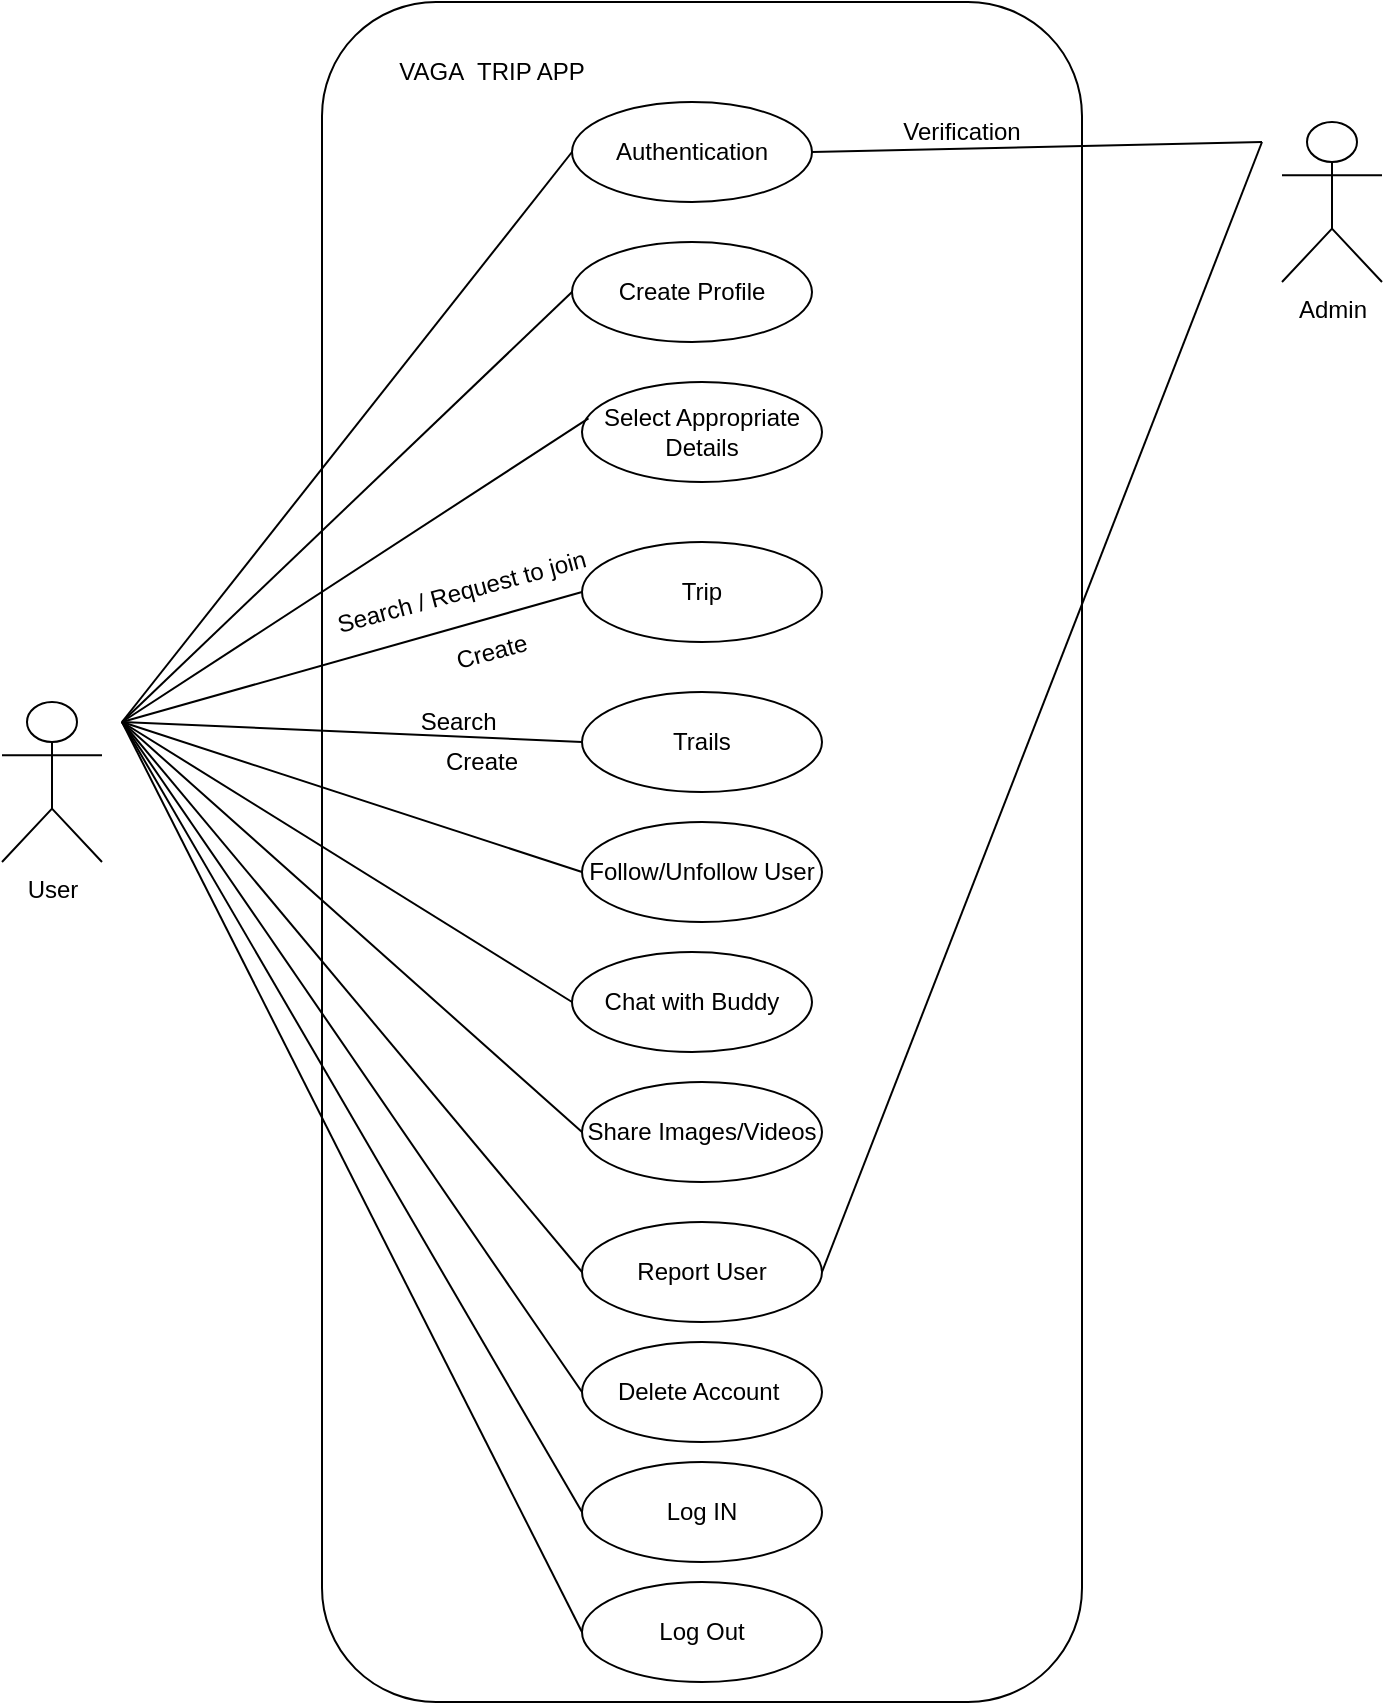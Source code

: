<mxfile version="21.2.0" type="device">
  <diagram name="Page-1" id="3r2UWCaxu2KROIC60uED">
    <mxGraphModel dx="1050" dy="515" grid="1" gridSize="10" guides="1" tooltips="1" connect="1" arrows="1" fold="1" page="1" pageScale="1" pageWidth="850" pageHeight="1100" math="0" shadow="0">
      <root>
        <mxCell id="0" />
        <mxCell id="1" parent="0" />
        <mxCell id="-eAwGdb72ULK-F6omRw_-13" value="" style="rounded=1;whiteSpace=wrap;html=1;direction=south;" vertex="1" parent="1">
          <mxGeometry x="240" y="50" width="380" height="850" as="geometry" />
        </mxCell>
        <mxCell id="-eAwGdb72ULK-F6omRw_-14" value="Authentication" style="ellipse;whiteSpace=wrap;html=1;" vertex="1" parent="1">
          <mxGeometry x="365" y="100" width="120" height="50" as="geometry" />
        </mxCell>
        <mxCell id="-eAwGdb72ULK-F6omRw_-15" value="Create Profile" style="ellipse;whiteSpace=wrap;html=1;" vertex="1" parent="1">
          <mxGeometry x="365" y="170" width="120" height="50" as="geometry" />
        </mxCell>
        <mxCell id="-eAwGdb72ULK-F6omRw_-16" value="Select Appropriate Details" style="ellipse;whiteSpace=wrap;html=1;" vertex="1" parent="1">
          <mxGeometry x="370" y="240" width="120" height="50" as="geometry" />
        </mxCell>
        <mxCell id="-eAwGdb72ULK-F6omRw_-17" value="Trip" style="ellipse;whiteSpace=wrap;html=1;" vertex="1" parent="1">
          <mxGeometry x="370" y="320" width="120" height="50" as="geometry" />
        </mxCell>
        <mxCell id="-eAwGdb72ULK-F6omRw_-18" value="Trails" style="ellipse;whiteSpace=wrap;html=1;" vertex="1" parent="1">
          <mxGeometry x="370" y="395" width="120" height="50" as="geometry" />
        </mxCell>
        <mxCell id="-eAwGdb72ULK-F6omRw_-20" value="Chat with Buddy" style="ellipse;whiteSpace=wrap;html=1;" vertex="1" parent="1">
          <mxGeometry x="365" y="525" width="120" height="50" as="geometry" />
        </mxCell>
        <mxCell id="-eAwGdb72ULK-F6omRw_-22" value="Share Images/Videos" style="ellipse;whiteSpace=wrap;html=1;" vertex="1" parent="1">
          <mxGeometry x="370" y="590" width="120" height="50" as="geometry" />
        </mxCell>
        <mxCell id="-eAwGdb72ULK-F6omRw_-24" value="Delete Account&amp;nbsp;" style="ellipse;whiteSpace=wrap;html=1;" vertex="1" parent="1">
          <mxGeometry x="370" y="720" width="120" height="50" as="geometry" />
        </mxCell>
        <mxCell id="-eAwGdb72ULK-F6omRw_-25" value="Log IN" style="ellipse;whiteSpace=wrap;html=1;" vertex="1" parent="1">
          <mxGeometry x="370" y="780" width="120" height="50" as="geometry" />
        </mxCell>
        <mxCell id="-eAwGdb72ULK-F6omRw_-26" value="Log Out" style="ellipse;whiteSpace=wrap;html=1;" vertex="1" parent="1">
          <mxGeometry x="370" y="840" width="120" height="50" as="geometry" />
        </mxCell>
        <mxCell id="-eAwGdb72ULK-F6omRw_-28" value="User" style="shape=umlActor;verticalLabelPosition=bottom;verticalAlign=top;html=1;outlineConnect=0;" vertex="1" parent="1">
          <mxGeometry x="80" y="400" width="50" height="80" as="geometry" />
        </mxCell>
        <mxCell id="-eAwGdb72ULK-F6omRw_-30" value="Admin" style="shape=umlActor;verticalLabelPosition=bottom;verticalAlign=top;html=1;outlineConnect=0;" vertex="1" parent="1">
          <mxGeometry x="720" y="110" width="50" height="80" as="geometry" />
        </mxCell>
        <mxCell id="-eAwGdb72ULK-F6omRw_-31" value="" style="endArrow=none;html=1;rounded=0;entryX=0;entryY=0.5;entryDx=0;entryDy=0;" edge="1" parent="1" target="-eAwGdb72ULK-F6omRw_-14">
          <mxGeometry width="50" height="50" relative="1" as="geometry">
            <mxPoint x="140" y="410" as="sourcePoint" />
            <mxPoint x="230" y="290" as="targetPoint" />
          </mxGeometry>
        </mxCell>
        <mxCell id="-eAwGdb72ULK-F6omRw_-32" value="" style="endArrow=none;html=1;rounded=0;entryX=0;entryY=0.5;entryDx=0;entryDy=0;" edge="1" parent="1" target="-eAwGdb72ULK-F6omRw_-15">
          <mxGeometry width="50" height="50" relative="1" as="geometry">
            <mxPoint x="140" y="410" as="sourcePoint" />
            <mxPoint x="360" y="200" as="targetPoint" />
          </mxGeometry>
        </mxCell>
        <mxCell id="-eAwGdb72ULK-F6omRw_-33" value="" style="endArrow=none;html=1;rounded=0;entryX=0;entryY=0.5;entryDx=0;entryDy=0;" edge="1" parent="1" target="-eAwGdb72ULK-F6omRw_-17">
          <mxGeometry width="50" height="50" relative="1" as="geometry">
            <mxPoint x="140" y="410" as="sourcePoint" />
            <mxPoint x="385" y="145" as="targetPoint" />
          </mxGeometry>
        </mxCell>
        <mxCell id="-eAwGdb72ULK-F6omRw_-34" value="" style="endArrow=none;html=1;rounded=0;entryX=0.027;entryY=0.364;entryDx=0;entryDy=0;entryPerimeter=0;" edge="1" parent="1" target="-eAwGdb72ULK-F6omRw_-16">
          <mxGeometry width="50" height="50" relative="1" as="geometry">
            <mxPoint x="140" y="410" as="sourcePoint" />
            <mxPoint x="395" y="155" as="targetPoint" />
          </mxGeometry>
        </mxCell>
        <mxCell id="-eAwGdb72ULK-F6omRw_-35" value="" style="endArrow=none;html=1;rounded=0;entryX=0;entryY=0.5;entryDx=0;entryDy=0;" edge="1" parent="1" target="-eAwGdb72ULK-F6omRw_-18">
          <mxGeometry width="50" height="50" relative="1" as="geometry">
            <mxPoint x="140" y="410" as="sourcePoint" />
            <mxPoint x="405" y="165" as="targetPoint" />
          </mxGeometry>
        </mxCell>
        <mxCell id="-eAwGdb72ULK-F6omRw_-37" value="" style="endArrow=none;html=1;rounded=0;entryX=0;entryY=0.5;entryDx=0;entryDy=0;" edge="1" parent="1" target="-eAwGdb72ULK-F6omRw_-20">
          <mxGeometry width="50" height="50" relative="1" as="geometry">
            <mxPoint x="140" y="410" as="sourcePoint" />
            <mxPoint x="390" y="440" as="targetPoint" />
          </mxGeometry>
        </mxCell>
        <mxCell id="-eAwGdb72ULK-F6omRw_-38" value="" style="endArrow=none;html=1;rounded=0;entryX=0;entryY=0.5;entryDx=0;entryDy=0;" edge="1" parent="1" target="-eAwGdb72ULK-F6omRw_-22">
          <mxGeometry width="50" height="50" relative="1" as="geometry">
            <mxPoint x="140" y="410" as="sourcePoint" />
            <mxPoint x="400" y="450" as="targetPoint" />
          </mxGeometry>
        </mxCell>
        <mxCell id="-eAwGdb72ULK-F6omRw_-39" value="" style="endArrow=none;html=1;rounded=0;entryX=0;entryY=0.5;entryDx=0;entryDy=0;" edge="1" parent="1" target="-eAwGdb72ULK-F6omRw_-24">
          <mxGeometry width="50" height="50" relative="1" as="geometry">
            <mxPoint x="140" y="410" as="sourcePoint" />
            <mxPoint x="410" y="460" as="targetPoint" />
          </mxGeometry>
        </mxCell>
        <mxCell id="-eAwGdb72ULK-F6omRw_-40" value="" style="endArrow=none;html=1;rounded=0;entryX=0;entryY=0.5;entryDx=0;entryDy=0;" edge="1" parent="1" target="-eAwGdb72ULK-F6omRw_-25">
          <mxGeometry width="50" height="50" relative="1" as="geometry">
            <mxPoint x="140" y="410" as="sourcePoint" />
            <mxPoint x="420" y="470" as="targetPoint" />
          </mxGeometry>
        </mxCell>
        <mxCell id="-eAwGdb72ULK-F6omRw_-41" value="" style="endArrow=none;html=1;rounded=0;entryX=0;entryY=0.5;entryDx=0;entryDy=0;" edge="1" parent="1" target="-eAwGdb72ULK-F6omRw_-26">
          <mxGeometry width="50" height="50" relative="1" as="geometry">
            <mxPoint x="140" y="410" as="sourcePoint" />
            <mxPoint x="380" y="785" as="targetPoint" />
          </mxGeometry>
        </mxCell>
        <mxCell id="-eAwGdb72ULK-F6omRw_-54" value="VAGA&amp;nbsp; TRIP APP" style="text;html=1;strokeColor=none;fillColor=none;align=center;verticalAlign=middle;whiteSpace=wrap;rounded=0;" vertex="1" parent="1">
          <mxGeometry x="270" y="70" width="110" height="30" as="geometry" />
        </mxCell>
        <mxCell id="-eAwGdb72ULK-F6omRw_-55" value="" style="endArrow=none;html=1;rounded=0;exitX=1;exitY=0.5;exitDx=0;exitDy=0;" edge="1" parent="1" source="-eAwGdb72ULK-F6omRw_-14">
          <mxGeometry width="50" height="50" relative="1" as="geometry">
            <mxPoint x="350" y="200" as="sourcePoint" />
            <mxPoint x="710" y="120" as="targetPoint" />
          </mxGeometry>
        </mxCell>
        <mxCell id="-eAwGdb72ULK-F6omRw_-58" value="Report User" style="ellipse;whiteSpace=wrap;html=1;" vertex="1" parent="1">
          <mxGeometry x="370" y="660" width="120" height="50" as="geometry" />
        </mxCell>
        <mxCell id="-eAwGdb72ULK-F6omRw_-59" value="" style="endArrow=none;html=1;rounded=0;entryX=0;entryY=0.5;entryDx=0;entryDy=0;" edge="1" parent="1" target="-eAwGdb72ULK-F6omRw_-58">
          <mxGeometry width="50" height="50" relative="1" as="geometry">
            <mxPoint x="140" y="410" as="sourcePoint" />
            <mxPoint x="380" y="635" as="targetPoint" />
          </mxGeometry>
        </mxCell>
        <mxCell id="-eAwGdb72ULK-F6omRw_-61" value="" style="endArrow=none;html=1;rounded=0;entryX=1;entryY=0.5;entryDx=0;entryDy=0;" edge="1" parent="1" target="-eAwGdb72ULK-F6omRw_-58">
          <mxGeometry width="50" height="50" relative="1" as="geometry">
            <mxPoint x="710" y="120" as="sourcePoint" />
            <mxPoint x="490" y="680" as="targetPoint" />
          </mxGeometry>
        </mxCell>
        <mxCell id="-eAwGdb72ULK-F6omRw_-62" value="Verification" style="text;html=1;strokeColor=none;fillColor=none;align=center;verticalAlign=middle;whiteSpace=wrap;rounded=0;rotation=0;" vertex="1" parent="1">
          <mxGeometry x="530" y="100" width="60" height="30" as="geometry" />
        </mxCell>
        <mxCell id="-eAwGdb72ULK-F6omRw_-63" value="Search / Request to join" style="text;html=1;strokeColor=none;fillColor=none;align=center;verticalAlign=middle;whiteSpace=wrap;rounded=0;rotation=-15;" vertex="1" parent="1">
          <mxGeometry x="230" y="330" width="160" height="30" as="geometry" />
        </mxCell>
        <mxCell id="-eAwGdb72ULK-F6omRw_-64" value="Search&amp;nbsp;" style="text;html=1;strokeColor=none;fillColor=none;align=center;verticalAlign=middle;whiteSpace=wrap;rounded=0;rotation=0;" vertex="1" parent="1">
          <mxGeometry x="280" y="395" width="60" height="30" as="geometry" />
        </mxCell>
        <mxCell id="-eAwGdb72ULK-F6omRw_-68" value="Follow/Unfollow User" style="ellipse;whiteSpace=wrap;html=1;" vertex="1" parent="1">
          <mxGeometry x="370" y="460" width="120" height="50" as="geometry" />
        </mxCell>
        <mxCell id="-eAwGdb72ULK-F6omRw_-69" value="" style="endArrow=none;html=1;rounded=0;entryX=0;entryY=0.5;entryDx=0;entryDy=0;" edge="1" parent="1" target="-eAwGdb72ULK-F6omRw_-68">
          <mxGeometry width="50" height="50" relative="1" as="geometry">
            <mxPoint x="140" y="410" as="sourcePoint" />
            <mxPoint x="380" y="430" as="targetPoint" />
          </mxGeometry>
        </mxCell>
        <mxCell id="-eAwGdb72ULK-F6omRw_-71" value="Create" style="text;html=1;strokeColor=none;fillColor=none;align=center;verticalAlign=middle;whiteSpace=wrap;rounded=0;rotation=0;" vertex="1" parent="1">
          <mxGeometry x="290" y="415" width="60" height="30" as="geometry" />
        </mxCell>
        <mxCell id="-eAwGdb72ULK-F6omRw_-72" value="Create" style="text;html=1;strokeColor=none;fillColor=none;align=center;verticalAlign=middle;whiteSpace=wrap;rounded=0;rotation=-15;" vertex="1" parent="1">
          <mxGeometry x="295" y="360" width="60" height="30" as="geometry" />
        </mxCell>
      </root>
    </mxGraphModel>
  </diagram>
</mxfile>
